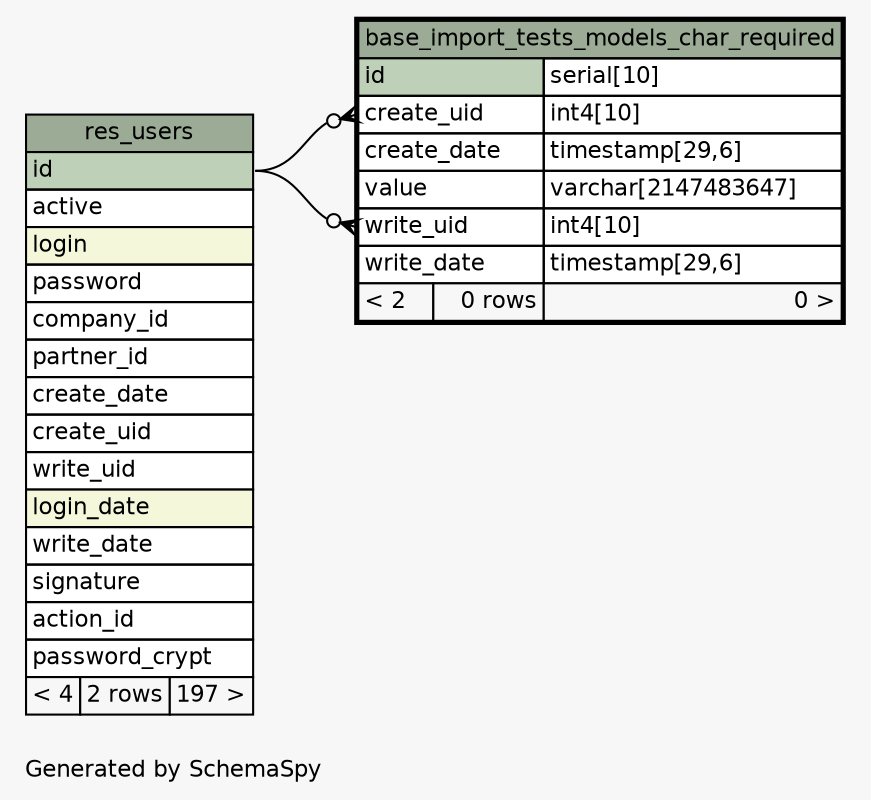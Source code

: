 // dot 2.36.0 on Linux 3.13.0-68-generic
// SchemaSpy rev 590
digraph "oneDegreeRelationshipsDiagram" {
  graph [
    rankdir="RL"
    bgcolor="#f7f7f7"
    label="\nGenerated by SchemaSpy"
    labeljust="l"
    nodesep="0.18"
    ranksep="0.46"
    fontname="Helvetica"
    fontsize="11"
  ];
  node [
    fontname="Helvetica"
    fontsize="11"
    shape="plaintext"
  ];
  edge [
    arrowsize="0.8"
  ];
  "base_import_tests_models_char_required":"create_uid":w -> "res_users":"id":e [arrowhead=none dir=back arrowtail=crowodot];
  "base_import_tests_models_char_required":"write_uid":w -> "res_users":"id":e [arrowhead=none dir=back arrowtail=crowodot];
  "base_import_tests_models_char_required" [
    label=<
    <TABLE BORDER="2" CELLBORDER="1" CELLSPACING="0" BGCOLOR="#ffffff">
      <TR><TD COLSPAN="3" BGCOLOR="#9bab96" ALIGN="CENTER">base_import_tests_models_char_required</TD></TR>
      <TR><TD PORT="id" COLSPAN="2" BGCOLOR="#bed1b8" ALIGN="LEFT">id</TD><TD PORT="id.type" ALIGN="LEFT">serial[10]</TD></TR>
      <TR><TD PORT="create_uid" COLSPAN="2" ALIGN="LEFT">create_uid</TD><TD PORT="create_uid.type" ALIGN="LEFT">int4[10]</TD></TR>
      <TR><TD PORT="create_date" COLSPAN="2" ALIGN="LEFT">create_date</TD><TD PORT="create_date.type" ALIGN="LEFT">timestamp[29,6]</TD></TR>
      <TR><TD PORT="value" COLSPAN="2" ALIGN="LEFT">value</TD><TD PORT="value.type" ALIGN="LEFT">varchar[2147483647]</TD></TR>
      <TR><TD PORT="write_uid" COLSPAN="2" ALIGN="LEFT">write_uid</TD><TD PORT="write_uid.type" ALIGN="LEFT">int4[10]</TD></TR>
      <TR><TD PORT="write_date" COLSPAN="2" ALIGN="LEFT">write_date</TD><TD PORT="write_date.type" ALIGN="LEFT">timestamp[29,6]</TD></TR>
      <TR><TD ALIGN="LEFT" BGCOLOR="#f7f7f7">&lt; 2</TD><TD ALIGN="RIGHT" BGCOLOR="#f7f7f7">0 rows</TD><TD ALIGN="RIGHT" BGCOLOR="#f7f7f7">0 &gt;</TD></TR>
    </TABLE>>
    URL="base_import_tests_models_char_required.html"
    tooltip="base_import_tests_models_char_required"
  ];
  "res_users" [
    label=<
    <TABLE BORDER="0" CELLBORDER="1" CELLSPACING="0" BGCOLOR="#ffffff">
      <TR><TD COLSPAN="3" BGCOLOR="#9bab96" ALIGN="CENTER">res_users</TD></TR>
      <TR><TD PORT="id" COLSPAN="3" BGCOLOR="#bed1b8" ALIGN="LEFT">id</TD></TR>
      <TR><TD PORT="active" COLSPAN="3" ALIGN="LEFT">active</TD></TR>
      <TR><TD PORT="login" COLSPAN="3" BGCOLOR="#f4f7da" ALIGN="LEFT">login</TD></TR>
      <TR><TD PORT="password" COLSPAN="3" ALIGN="LEFT">password</TD></TR>
      <TR><TD PORT="company_id" COLSPAN="3" ALIGN="LEFT">company_id</TD></TR>
      <TR><TD PORT="partner_id" COLSPAN="3" ALIGN="LEFT">partner_id</TD></TR>
      <TR><TD PORT="create_date" COLSPAN="3" ALIGN="LEFT">create_date</TD></TR>
      <TR><TD PORT="create_uid" COLSPAN="3" ALIGN="LEFT">create_uid</TD></TR>
      <TR><TD PORT="write_uid" COLSPAN="3" ALIGN="LEFT">write_uid</TD></TR>
      <TR><TD PORT="login_date" COLSPAN="3" BGCOLOR="#f4f7da" ALIGN="LEFT">login_date</TD></TR>
      <TR><TD PORT="write_date" COLSPAN="3" ALIGN="LEFT">write_date</TD></TR>
      <TR><TD PORT="signature" COLSPAN="3" ALIGN="LEFT">signature</TD></TR>
      <TR><TD PORT="action_id" COLSPAN="3" ALIGN="LEFT">action_id</TD></TR>
      <TR><TD PORT="password_crypt" COLSPAN="3" ALIGN="LEFT">password_crypt</TD></TR>
      <TR><TD ALIGN="LEFT" BGCOLOR="#f7f7f7">&lt; 4</TD><TD ALIGN="RIGHT" BGCOLOR="#f7f7f7">2 rows</TD><TD ALIGN="RIGHT" BGCOLOR="#f7f7f7">197 &gt;</TD></TR>
    </TABLE>>
    URL="res_users.html"
    tooltip="res_users"
  ];
}
